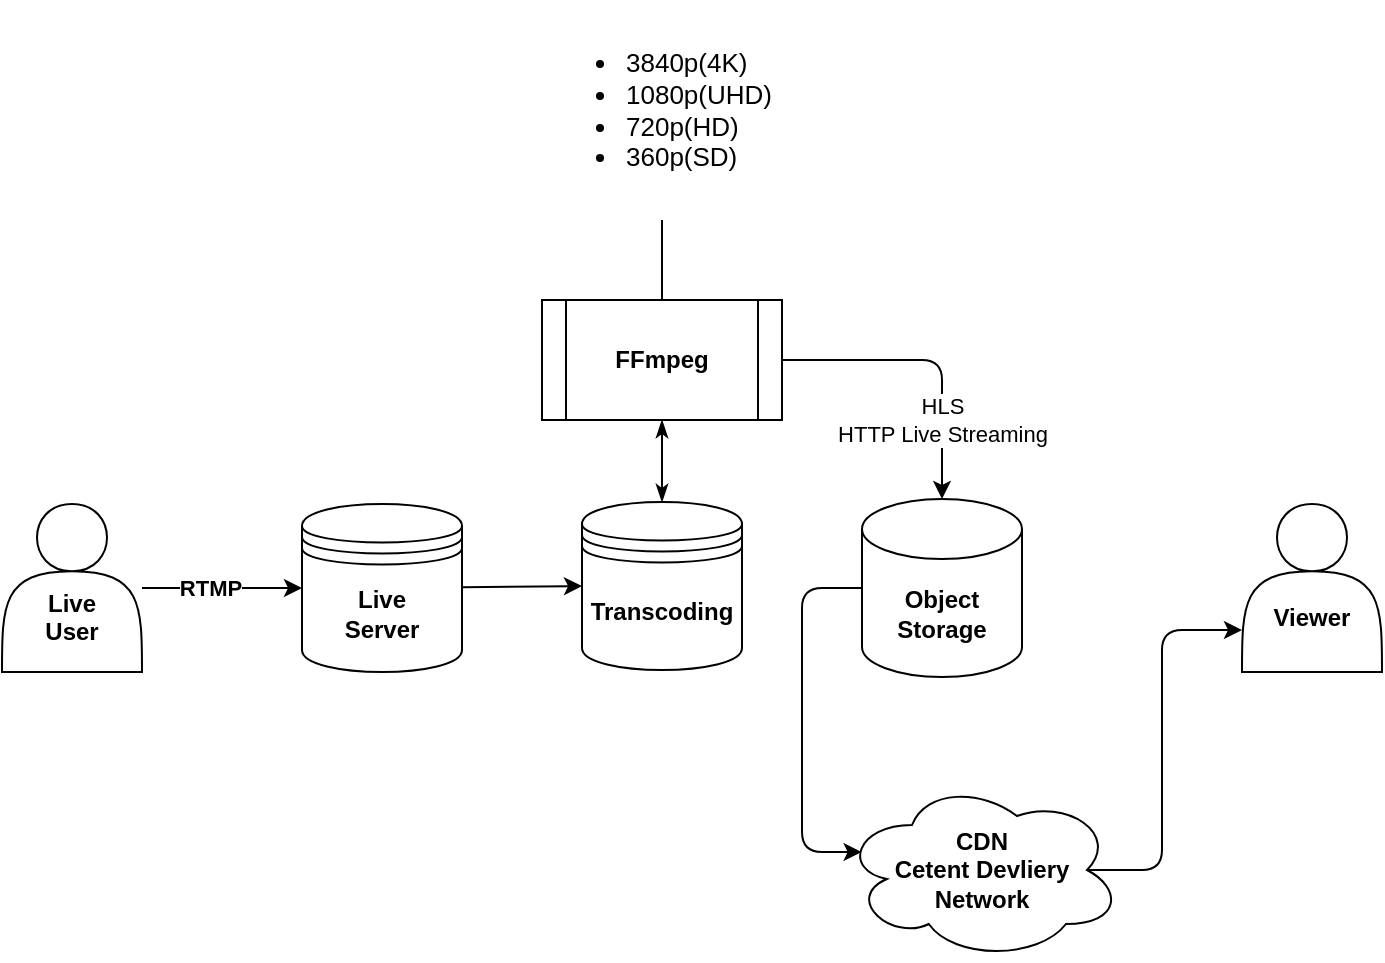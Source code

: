 <mxfile>
    <diagram id="NrVf9f0WO7qaXuPzxazS" name="페이지-1">
        <mxGraphModel dx="435" dy="409" grid="1" gridSize="10" guides="1" tooltips="1" connect="1" arrows="1" fold="1" page="1" pageScale="1" pageWidth="1169" pageHeight="827" math="0" shadow="0">
            <root>
                <mxCell id="0"/>
                <mxCell id="1" parent="0"/>
                <mxCell id="4" style="edgeStyle=none;html=1;entryX=0;entryY=0.5;entryDx=0;entryDy=0;" parent="1" source="2" target="3" edge="1">
                    <mxGeometry relative="1" as="geometry"/>
                </mxCell>
                <mxCell id="5" value="&lt;b&gt;RTMP&lt;/b&gt;" style="edgeLabel;html=1;align=center;verticalAlign=middle;resizable=0;points=[];" parent="4" vertex="1" connectable="0">
                    <mxGeometry x="-0.144" y="2" relative="1" as="geometry">
                        <mxPoint y="2" as="offset"/>
                    </mxGeometry>
                </mxCell>
                <mxCell id="2" value="&lt;b&gt;&lt;br&gt;&lt;br&gt;Live&lt;br&gt;User&lt;/b&gt;" style="shape=actor;whiteSpace=wrap;html=1;" parent="1" vertex="1">
                    <mxGeometry x="40" y="372" width="70" height="84" as="geometry"/>
                </mxCell>
                <mxCell id="7" style="edgeStyle=none;html=1;entryX=0;entryY=0.5;entryDx=0;entryDy=0;" parent="1" source="3" target="20" edge="1">
                    <mxGeometry relative="1" as="geometry">
                        <mxPoint x="340" y="414" as="targetPoint"/>
                    </mxGeometry>
                </mxCell>
                <mxCell id="3" value="&lt;b&gt;Live &lt;br&gt;Server&lt;/b&gt;" style="shape=datastore;whiteSpace=wrap;html=1;" parent="1" vertex="1">
                    <mxGeometry x="190" y="372" width="80" height="84" as="geometry"/>
                </mxCell>
                <mxCell id="17" style="edgeStyle=none;html=1;exitX=0.5;exitY=0;exitDx=0;exitDy=0;entryX=0.5;entryY=1;entryDx=0;entryDy=0;endArrow=classicThin;endFill=1;strokeColor=default;startArrow=classicThin;startFill=1;" edge="1" parent="1" source="20" target="16">
                    <mxGeometry relative="1" as="geometry">
                        <mxPoint x="375.0" y="368" as="sourcePoint"/>
                    </mxGeometry>
                </mxCell>
                <mxCell id="8" value="&lt;b&gt;&lt;br&gt;&lt;br&gt;Viewer&lt;br&gt;&lt;/b&gt;" style="shape=actor;whiteSpace=wrap;html=1;" parent="1" vertex="1">
                    <mxGeometry x="660" y="372" width="70" height="84" as="geometry"/>
                </mxCell>
                <mxCell id="10" value="&lt;ul style=&quot;font-size: 13px&quot;&gt;&lt;li&gt;&lt;span&gt;3840p(4K)&lt;/span&gt;&lt;/li&gt;&lt;li&gt;&lt;span&gt;1080p(UHD)&lt;/span&gt;&lt;br&gt;&lt;/li&gt;&lt;li&gt;720p(HD)&lt;/li&gt;&lt;li&gt;360p(SD)&lt;/li&gt;&lt;/ul&gt;" style="text;strokeColor=none;fillColor=none;html=1;whiteSpace=wrap;verticalAlign=middle;overflow=hidden;" parent="1" vertex="1">
                    <mxGeometry x="310" y="120" width="120" height="110" as="geometry"/>
                </mxCell>
                <mxCell id="18" style="edgeStyle=none;html=1;entryX=0.5;entryY=1;entryDx=0;entryDy=0;endArrow=none;endFill=0;strokeColor=default;" edge="1" parent="1" source="16" target="10">
                    <mxGeometry relative="1" as="geometry"/>
                </mxCell>
                <mxCell id="24" style="edgeStyle=none;html=1;exitX=1;exitY=0.5;exitDx=0;exitDy=0;entryX=0.5;entryY=0;entryDx=0;entryDy=0;entryPerimeter=0;startArrow=none;startFill=0;endArrow=classic;endFill=1;strokeColor=default;" edge="1" parent="1" source="16" target="22">
                    <mxGeometry relative="1" as="geometry">
                        <Array as="points">
                            <mxPoint x="510" y="300"/>
                        </Array>
                    </mxGeometry>
                </mxCell>
                <mxCell id="25" value="HLS&lt;br&gt;HTTP Live Streaming" style="edgeLabel;html=1;align=center;verticalAlign=middle;resizable=0;points=[];" vertex="1" connectable="0" parent="24">
                    <mxGeometry x="0.306" relative="1" as="geometry">
                        <mxPoint y="12" as="offset"/>
                    </mxGeometry>
                </mxCell>
                <mxCell id="16" value="FFmpeg" style="shape=process;whiteSpace=wrap;html=1;backgroundOutline=1;fontStyle=1" vertex="1" parent="1">
                    <mxGeometry x="310" y="270" width="120" height="60" as="geometry"/>
                </mxCell>
                <mxCell id="20" value="&lt;b&gt;Transcoding&lt;/b&gt;" style="shape=datastore;whiteSpace=wrap;html=1;" vertex="1" parent="1">
                    <mxGeometry x="330" y="371" width="80" height="84" as="geometry"/>
                </mxCell>
                <mxCell id="29" style="edgeStyle=none;html=1;entryX=0.07;entryY=0.4;entryDx=0;entryDy=0;entryPerimeter=0;startArrow=none;startFill=0;endArrow=classic;endFill=1;strokeColor=default;" edge="1" parent="1" source="22" target="27">
                    <mxGeometry relative="1" as="geometry">
                        <Array as="points">
                            <mxPoint x="440" y="414"/>
                            <mxPoint x="440" y="546"/>
                        </Array>
                    </mxGeometry>
                </mxCell>
                <mxCell id="22" value="&lt;b&gt;Object Storage&lt;/b&gt;" style="shape=cylinder3;whiteSpace=wrap;html=1;boundedLbl=1;backgroundOutline=1;size=15;" vertex="1" parent="1">
                    <mxGeometry x="470" y="369.5" width="80" height="89" as="geometry"/>
                </mxCell>
                <mxCell id="30" style="edgeStyle=none;html=1;entryX=0;entryY=0.75;entryDx=0;entryDy=0;startArrow=none;startFill=0;endArrow=classic;endFill=1;strokeColor=default;exitX=0.875;exitY=0.5;exitDx=0;exitDy=0;exitPerimeter=0;" edge="1" parent="1" source="27" target="8">
                    <mxGeometry relative="1" as="geometry">
                        <mxPoint x="590" y="420" as="sourcePoint"/>
                        <Array as="points">
                            <mxPoint x="620" y="555"/>
                            <mxPoint x="620" y="435"/>
                        </Array>
                    </mxGeometry>
                </mxCell>
                <mxCell id="27" value="&lt;b&gt;CDN&lt;br&gt;Cetent Devliery &lt;br&gt;Network&lt;/b&gt;" style="ellipse;shape=cloud;whiteSpace=wrap;html=1;" vertex="1" parent="1">
                    <mxGeometry x="460" y="510" width="140" height="90" as="geometry"/>
                </mxCell>
            </root>
        </mxGraphModel>
    </diagram>
</mxfile>